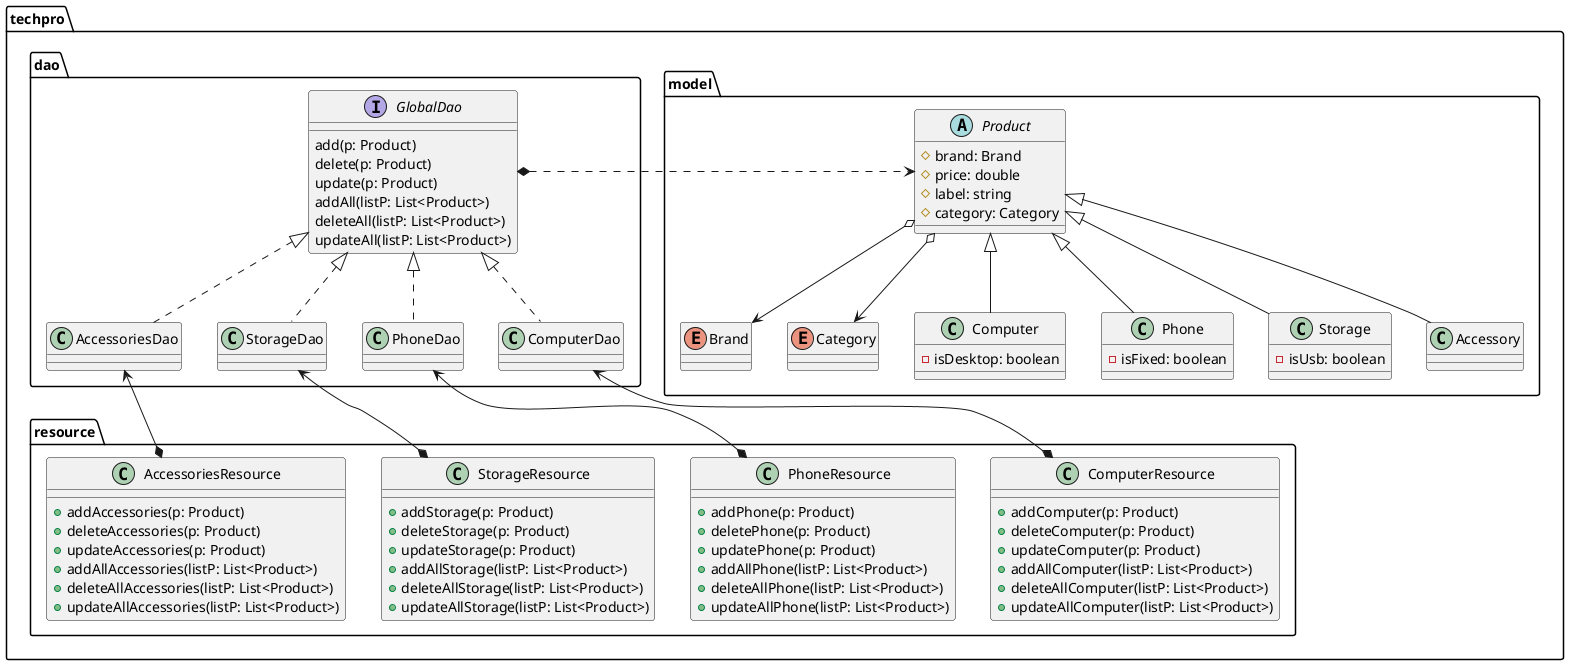 @startuml Techpro

package techpro{
    package model{
        enum Brand{
        }
        enum Category{
        }

        abstract class Product{
            # brand: Brand
            # price: double
            # label: string
            # category: Category
        }

        class Computer extends Product{
            - isDesktop: boolean

        }

        class Phone extends Product{
            - isFixed: boolean

        }

        class Storage extends Product{
            - isUsb: boolean
            
        }

        class Accessory extends Product{
        }

    }
    package dao{
        interface GlobalDao{
            add(p: Product)
            delete(p: Product)
            update(p: Product)
            addAll(listP: List<Product>)
            deleteAll(listP: List<Product>)
            updateAll(listP: List<Product>)

        }
        class ComputerDao implements GlobalDao{
            
        }

        class PhoneDao implements GlobalDao{

        }

        class StorageDao implements GlobalDao{

        }

        class AccessoriesDao implements GlobalDao{

        }

    }
    package resource{
        class ComputerResource{
            + addComputer(p: Product)
            + deleteComputer(p: Product)
            + updateComputer(p: Product)
            + addAllComputer(listP: List<Product>)
            + deleteAllComputer(listP: List<Product>)
            + updateAllComputer(listP: List<Product>)

        }

        class PhoneResource{
            + addPhone(p: Product)
            + deletePhone(p: Product)
            + updatePhone(p: Product)
            + addAllPhone(listP: List<Product>)
            + deleteAllPhone(listP: List<Product>)
            + updateAllPhone(listP: List<Product>)


        }

        class StorageResource {
            + addStorage(p: Product)
            + deleteStorage(p: Product)
            + updateStorage(p: Product)
            + addAllStorage(listP: List<Product>)
            + deleteAllStorage(listP: List<Product>)
            + updateAllStorage(listP: List<Product>)


        }

        class AccessoriesResource{
            + addAccessories(p: Product)
            + deleteAccessories(p: Product)
            + updateAccessories(p: Product)
            + addAllAccessories(listP: List<Product>)
            + deleteAllAccessories(listP: List<Product>)
            + updateAllAccessories(listP: List<Product>)


        }

    }
}
Product o--> Category
Product o--> Brand

GlobalDao *.> Product

ComputerResource *-up-> ComputerDao
PhoneResource *-up-> PhoneDao
StorageResource *-up-> StorageDao
AccessoriesResource *-up-> AccessoriesDao

@endpuml